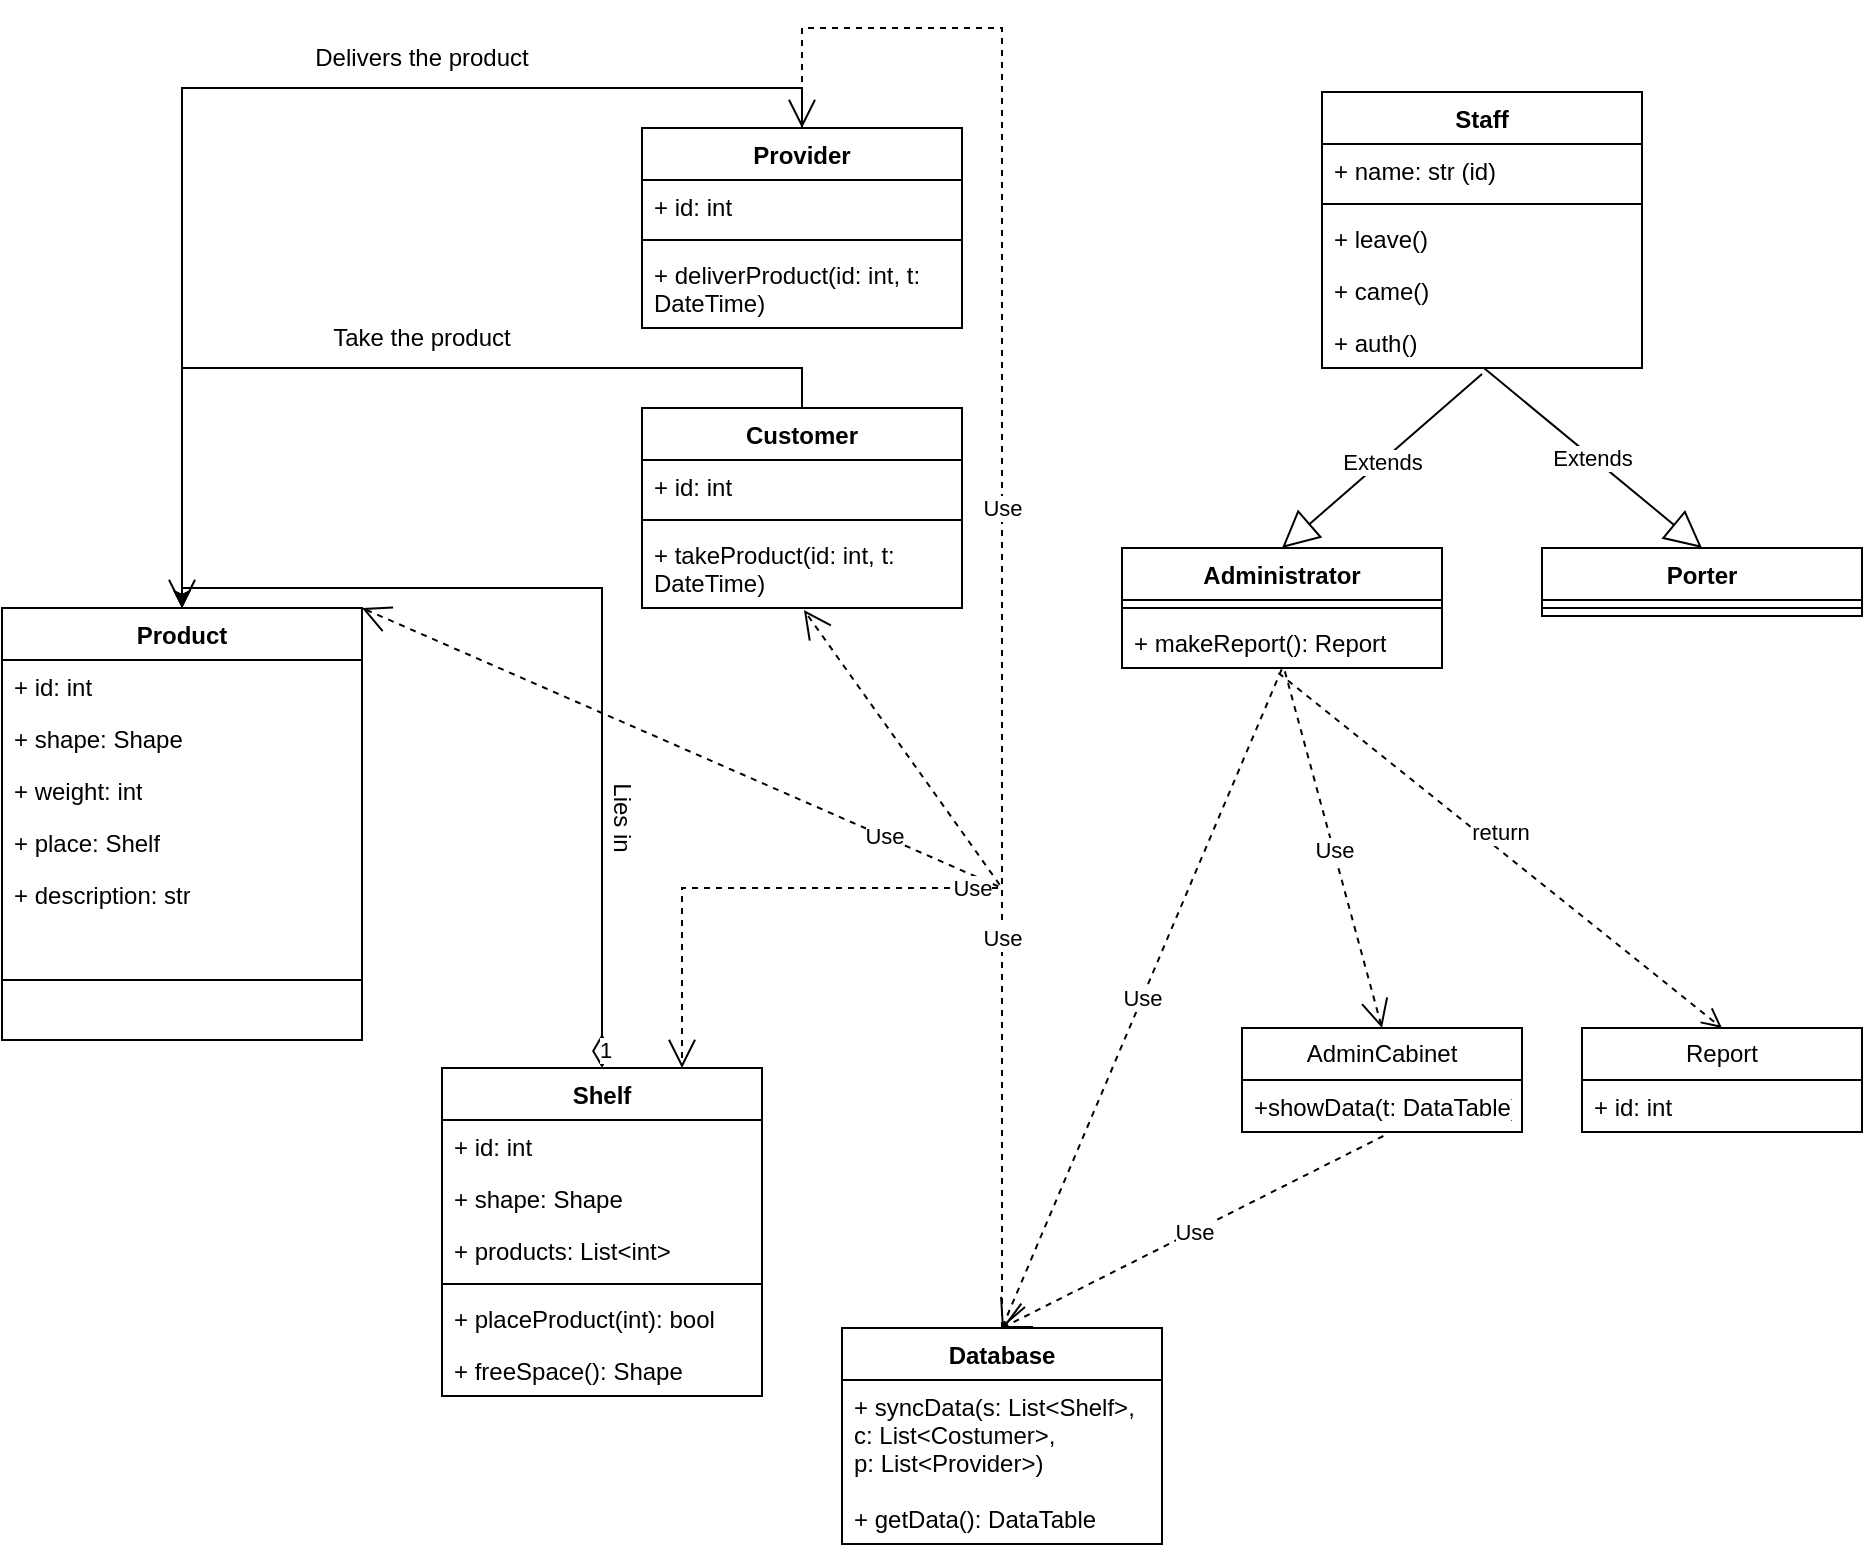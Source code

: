 <mxfile>
    <diagram name="Page-1" id="e7e014a7-5840-1c2e-5031-d8a46d1fe8dd">
        <mxGraphModel dx="1066" dy="1430" grid="1" gridSize="10" guides="1" tooltips="1" connect="1" arrows="1" fold="1" page="1" pageScale="1" pageWidth="1169" pageHeight="826" background="none" math="0" shadow="0">
            <root>
                <mxCell id="0"/>
                <mxCell id="1" parent="0"/>
                <mxCell id="RKesw_0HOzha-FveR5lW-41" value="Product" style="swimlane;fontStyle=1;align=center;verticalAlign=top;childLayout=stackLayout;horizontal=1;startSize=26;horizontalStack=0;resizeParent=1;resizeParentMax=0;resizeLast=0;collapsible=1;marginBottom=0;whiteSpace=wrap;html=1;" parent="1" vertex="1">
                    <mxGeometry x="200" y="300" width="180" height="216" as="geometry"/>
                </mxCell>
                <mxCell id="RKesw_0HOzha-FveR5lW-48" value="+ id: int" style="text;strokeColor=none;fillColor=none;align=left;verticalAlign=top;spacingLeft=4;spacingRight=4;overflow=hidden;rotatable=0;points=[[0,0.5],[1,0.5]];portConstraint=eastwest;whiteSpace=wrap;html=1;" parent="RKesw_0HOzha-FveR5lW-41" vertex="1">
                    <mxGeometry y="26" width="180" height="26" as="geometry"/>
                </mxCell>
                <mxCell id="RKesw_0HOzha-FveR5lW-49" value="+ shape: Shape" style="text;strokeColor=none;fillColor=none;align=left;verticalAlign=top;spacingLeft=4;spacingRight=4;overflow=hidden;rotatable=0;points=[[0,0.5],[1,0.5]];portConstraint=eastwest;whiteSpace=wrap;html=1;" parent="RKesw_0HOzha-FveR5lW-41" vertex="1">
                    <mxGeometry y="52" width="180" height="26" as="geometry"/>
                </mxCell>
                <mxCell id="RKesw_0HOzha-FveR5lW-50" value="+ weight: int" style="text;strokeColor=none;fillColor=none;align=left;verticalAlign=top;spacingLeft=4;spacingRight=4;overflow=hidden;rotatable=0;points=[[0,0.5],[1,0.5]];portConstraint=eastwest;whiteSpace=wrap;html=1;" parent="RKesw_0HOzha-FveR5lW-41" vertex="1">
                    <mxGeometry y="78" width="180" height="26" as="geometry"/>
                </mxCell>
                <mxCell id="RKesw_0HOzha-FveR5lW-52" value="+ place: Shelf" style="text;strokeColor=none;fillColor=none;align=left;verticalAlign=top;spacingLeft=4;spacingRight=4;overflow=hidden;rotatable=0;points=[[0,0.5],[1,0.5]];portConstraint=eastwest;whiteSpace=wrap;html=1;" parent="RKesw_0HOzha-FveR5lW-41" vertex="1">
                    <mxGeometry y="104" width="180" height="26" as="geometry"/>
                </mxCell>
                <mxCell id="RKesw_0HOzha-FveR5lW-53" value="+ description: str" style="text;strokeColor=none;fillColor=none;align=left;verticalAlign=top;spacingLeft=4;spacingRight=4;overflow=hidden;rotatable=0;points=[[0,0.5],[1,0.5]];portConstraint=eastwest;whiteSpace=wrap;html=1;" parent="RKesw_0HOzha-FveR5lW-41" vertex="1">
                    <mxGeometry y="130" width="180" height="26" as="geometry"/>
                </mxCell>
                <mxCell id="RKesw_0HOzha-FveR5lW-43" value="" style="line;strokeWidth=1;fillColor=none;align=left;verticalAlign=middle;spacingTop=-1;spacingLeft=3;spacingRight=3;rotatable=0;labelPosition=right;points=[];portConstraint=eastwest;strokeColor=inherit;" parent="RKesw_0HOzha-FveR5lW-41" vertex="1">
                    <mxGeometry y="156" width="180" height="60" as="geometry"/>
                </mxCell>
                <mxCell id="RKesw_0HOzha-FveR5lW-59" value="Shelf" style="swimlane;fontStyle=1;align=center;verticalAlign=top;childLayout=stackLayout;horizontal=1;startSize=26;horizontalStack=0;resizeParent=1;resizeParentMax=0;resizeLast=0;collapsible=1;marginBottom=0;whiteSpace=wrap;html=1;" parent="1" vertex="1">
                    <mxGeometry x="420" y="530" width="160" height="164" as="geometry"/>
                </mxCell>
                <mxCell id="RKesw_0HOzha-FveR5lW-60" value="+ id: int" style="text;strokeColor=none;fillColor=none;align=left;verticalAlign=top;spacingLeft=4;spacingRight=4;overflow=hidden;rotatable=0;points=[[0,0.5],[1,0.5]];portConstraint=eastwest;whiteSpace=wrap;html=1;" parent="RKesw_0HOzha-FveR5lW-59" vertex="1">
                    <mxGeometry y="26" width="160" height="26" as="geometry"/>
                </mxCell>
                <mxCell id="RKesw_0HOzha-FveR5lW-63" value="+ shape: Shape" style="text;strokeColor=none;fillColor=none;align=left;verticalAlign=top;spacingLeft=4;spacingRight=4;overflow=hidden;rotatable=0;points=[[0,0.5],[1,0.5]];portConstraint=eastwest;whiteSpace=wrap;html=1;" parent="RKesw_0HOzha-FveR5lW-59" vertex="1">
                    <mxGeometry y="52" width="160" height="26" as="geometry"/>
                </mxCell>
                <mxCell id="RKesw_0HOzha-FveR5lW-65" value="+ products: List&amp;lt;int&amp;gt;" style="text;strokeColor=none;fillColor=none;align=left;verticalAlign=top;spacingLeft=4;spacingRight=4;overflow=hidden;rotatable=0;points=[[0,0.5],[1,0.5]];portConstraint=eastwest;whiteSpace=wrap;html=1;" parent="RKesw_0HOzha-FveR5lW-59" vertex="1">
                    <mxGeometry y="78" width="160" height="26" as="geometry"/>
                </mxCell>
                <mxCell id="RKesw_0HOzha-FveR5lW-61" value="" style="line;strokeWidth=1;fillColor=none;align=left;verticalAlign=middle;spacingTop=-1;spacingLeft=3;spacingRight=3;rotatable=0;labelPosition=right;points=[];portConstraint=eastwest;strokeColor=inherit;" parent="RKesw_0HOzha-FveR5lW-59" vertex="1">
                    <mxGeometry y="104" width="160" height="8" as="geometry"/>
                </mxCell>
                <mxCell id="RKesw_0HOzha-FveR5lW-62" value="&lt;div&gt;+ placeProduct(int): bool&lt;/div&gt;&lt;div&gt;&lt;br&gt;&lt;/div&gt;" style="text;strokeColor=none;fillColor=none;align=left;verticalAlign=top;spacingLeft=4;spacingRight=4;overflow=hidden;rotatable=0;points=[[0,0.5],[1,0.5]];portConstraint=eastwest;whiteSpace=wrap;html=1;" parent="RKesw_0HOzha-FveR5lW-59" vertex="1">
                    <mxGeometry y="112" width="160" height="26" as="geometry"/>
                </mxCell>
                <mxCell id="RKesw_0HOzha-FveR5lW-64" value="+ freeSpace(): Shape" style="text;strokeColor=none;fillColor=none;align=left;verticalAlign=top;spacingLeft=4;spacingRight=4;overflow=hidden;rotatable=0;points=[[0,0.5],[1,0.5]];portConstraint=eastwest;whiteSpace=wrap;html=1;" parent="RKesw_0HOzha-FveR5lW-59" vertex="1">
                    <mxGeometry y="138" width="160" height="26" as="geometry"/>
                </mxCell>
                <mxCell id="RKesw_0HOzha-FveR5lW-101" style="edgeStyle=orthogonalEdgeStyle;rounded=0;orthogonalLoop=1;jettySize=auto;html=1;exitX=0.5;exitY=0;exitDx=0;exitDy=0;entryX=0.5;entryY=0;entryDx=0;entryDy=0;" parent="1" source="RKesw_0HOzha-FveR5lW-70" target="RKesw_0HOzha-FveR5lW-41" edge="1">
                    <mxGeometry relative="1" as="geometry"/>
                </mxCell>
                <mxCell id="RKesw_0HOzha-FveR5lW-70" value="Provider" style="swimlane;fontStyle=1;align=center;verticalAlign=top;childLayout=stackLayout;horizontal=1;startSize=26;horizontalStack=0;resizeParent=1;resizeParentMax=0;resizeLast=0;collapsible=1;marginBottom=0;whiteSpace=wrap;html=1;" parent="1" vertex="1">
                    <mxGeometry x="520" y="60" width="160" height="100" as="geometry"/>
                </mxCell>
                <mxCell id="RKesw_0HOzha-FveR5lW-71" value="+ id: int" style="text;strokeColor=none;fillColor=none;align=left;verticalAlign=top;spacingLeft=4;spacingRight=4;overflow=hidden;rotatable=0;points=[[0,0.5],[1,0.5]];portConstraint=eastwest;whiteSpace=wrap;html=1;" parent="RKesw_0HOzha-FveR5lW-70" vertex="1">
                    <mxGeometry y="26" width="160" height="26" as="geometry"/>
                </mxCell>
                <mxCell id="RKesw_0HOzha-FveR5lW-72" value="" style="line;strokeWidth=1;fillColor=none;align=left;verticalAlign=middle;spacingTop=-1;spacingLeft=3;spacingRight=3;rotatable=0;labelPosition=right;points=[];portConstraint=eastwest;strokeColor=inherit;" parent="RKesw_0HOzha-FveR5lW-70" vertex="1">
                    <mxGeometry y="52" width="160" height="8" as="geometry"/>
                </mxCell>
                <mxCell id="RKesw_0HOzha-FveR5lW-73" value="+ deliverProduct(id: int, t: DateTime)" style="text;strokeColor=none;fillColor=none;align=left;verticalAlign=top;spacingLeft=4;spacingRight=4;overflow=hidden;rotatable=0;points=[[0,0.5],[1,0.5]];portConstraint=eastwest;whiteSpace=wrap;html=1;" parent="RKesw_0HOzha-FveR5lW-70" vertex="1">
                    <mxGeometry y="60" width="160" height="40" as="geometry"/>
                </mxCell>
                <mxCell id="RKesw_0HOzha-FveR5lW-76" value="Delivers the product" style="text;html=1;align=center;verticalAlign=middle;whiteSpace=wrap;rounded=0;" parent="1" vertex="1">
                    <mxGeometry x="350" y="10" width="120" height="30" as="geometry"/>
                </mxCell>
                <mxCell id="RKesw_0HOzha-FveR5lW-105" style="edgeStyle=orthogonalEdgeStyle;rounded=0;orthogonalLoop=1;jettySize=auto;html=1;exitX=0.5;exitY=0;exitDx=0;exitDy=0;entryX=0.5;entryY=0;entryDx=0;entryDy=0;" parent="1" source="RKesw_0HOzha-FveR5lW-77" target="RKesw_0HOzha-FveR5lW-41" edge="1">
                    <mxGeometry relative="1" as="geometry"/>
                </mxCell>
                <mxCell id="RKesw_0HOzha-FveR5lW-77" value="Customer&lt;div&gt;&lt;br&gt;&lt;/div&gt;" style="swimlane;fontStyle=1;align=center;verticalAlign=top;childLayout=stackLayout;horizontal=1;startSize=26;horizontalStack=0;resizeParent=1;resizeParentMax=0;resizeLast=0;collapsible=1;marginBottom=0;whiteSpace=wrap;html=1;" parent="1" vertex="1">
                    <mxGeometry x="520" y="200" width="160" height="100" as="geometry"/>
                </mxCell>
                <mxCell id="RKesw_0HOzha-FveR5lW-78" value="+ id: int" style="text;strokeColor=none;fillColor=none;align=left;verticalAlign=top;spacingLeft=4;spacingRight=4;overflow=hidden;rotatable=0;points=[[0,0.5],[1,0.5]];portConstraint=eastwest;whiteSpace=wrap;html=1;" parent="RKesw_0HOzha-FveR5lW-77" vertex="1">
                    <mxGeometry y="26" width="160" height="26" as="geometry"/>
                </mxCell>
                <mxCell id="RKesw_0HOzha-FveR5lW-79" value="" style="line;strokeWidth=1;fillColor=none;align=left;verticalAlign=middle;spacingTop=-1;spacingLeft=3;spacingRight=3;rotatable=0;labelPosition=right;points=[];portConstraint=eastwest;strokeColor=inherit;" parent="RKesw_0HOzha-FveR5lW-77" vertex="1">
                    <mxGeometry y="52" width="160" height="8" as="geometry"/>
                </mxCell>
                <mxCell id="RKesw_0HOzha-FveR5lW-80" value="+ takeProduct(id: int, t: DateTime)" style="text;strokeColor=none;fillColor=none;align=left;verticalAlign=top;spacingLeft=4;spacingRight=4;overflow=hidden;rotatable=0;points=[[0,0.5],[1,0.5]];portConstraint=eastwest;whiteSpace=wrap;html=1;" parent="RKesw_0HOzha-FveR5lW-77" vertex="1">
                    <mxGeometry y="60" width="160" height="40" as="geometry"/>
                </mxCell>
                <mxCell id="RKesw_0HOzha-FveR5lW-82" value="Take the product" style="text;html=1;align=center;verticalAlign=middle;whiteSpace=wrap;rounded=0;" parent="1" vertex="1">
                    <mxGeometry x="350" y="150" width="120" height="30" as="geometry"/>
                </mxCell>
                <mxCell id="RKesw_0HOzha-FveR5lW-83" value="Staff" style="swimlane;fontStyle=1;align=center;verticalAlign=top;childLayout=stackLayout;horizontal=1;startSize=26;horizontalStack=0;resizeParent=1;resizeParentMax=0;resizeLast=0;collapsible=1;marginBottom=0;whiteSpace=wrap;html=1;" parent="1" vertex="1">
                    <mxGeometry x="860" y="42" width="160" height="138" as="geometry"/>
                </mxCell>
                <mxCell id="RKesw_0HOzha-FveR5lW-84" value="+ name: str (id)" style="text;strokeColor=none;fillColor=none;align=left;verticalAlign=top;spacingLeft=4;spacingRight=4;overflow=hidden;rotatable=0;points=[[0,0.5],[1,0.5]];portConstraint=eastwest;whiteSpace=wrap;html=1;" parent="RKesw_0HOzha-FveR5lW-83" vertex="1">
                    <mxGeometry y="26" width="160" height="26" as="geometry"/>
                </mxCell>
                <mxCell id="RKesw_0HOzha-FveR5lW-85" value="" style="line;strokeWidth=1;fillColor=none;align=left;verticalAlign=middle;spacingTop=-1;spacingLeft=3;spacingRight=3;rotatable=0;labelPosition=right;points=[];portConstraint=eastwest;strokeColor=inherit;" parent="RKesw_0HOzha-FveR5lW-83" vertex="1">
                    <mxGeometry y="52" width="160" height="8" as="geometry"/>
                </mxCell>
                <mxCell id="RKesw_0HOzha-FveR5lW-87" value="+ leave()" style="text;strokeColor=none;fillColor=none;align=left;verticalAlign=top;spacingLeft=4;spacingRight=4;overflow=hidden;rotatable=0;points=[[0,0.5],[1,0.5]];portConstraint=eastwest;whiteSpace=wrap;html=1;" parent="RKesw_0HOzha-FveR5lW-83" vertex="1">
                    <mxGeometry y="60" width="160" height="26" as="geometry"/>
                </mxCell>
                <mxCell id="RKesw_0HOzha-FveR5lW-86" value="+ came()" style="text;strokeColor=none;fillColor=none;align=left;verticalAlign=top;spacingLeft=4;spacingRight=4;overflow=hidden;rotatable=0;points=[[0,0.5],[1,0.5]];portConstraint=eastwest;whiteSpace=wrap;html=1;" parent="RKesw_0HOzha-FveR5lW-83" vertex="1">
                    <mxGeometry y="86" width="160" height="26" as="geometry"/>
                </mxCell>
                <mxCell id="RKesw_0HOzha-FveR5lW-120" value="+ auth()" style="text;strokeColor=none;fillColor=none;align=left;verticalAlign=top;spacingLeft=4;spacingRight=4;overflow=hidden;rotatable=0;points=[[0,0.5],[1,0.5]];portConstraint=eastwest;whiteSpace=wrap;html=1;" parent="RKesw_0HOzha-FveR5lW-83" vertex="1">
                    <mxGeometry y="112" width="160" height="26" as="geometry"/>
                </mxCell>
                <mxCell id="RKesw_0HOzha-FveR5lW-92" value="Porter" style="swimlane;fontStyle=1;align=center;verticalAlign=top;childLayout=stackLayout;horizontal=1;startSize=26;horizontalStack=0;resizeParent=1;resizeParentMax=0;resizeLast=0;collapsible=1;marginBottom=0;whiteSpace=wrap;html=1;" parent="1" vertex="1">
                    <mxGeometry x="970" y="270" width="160" height="34" as="geometry"/>
                </mxCell>
                <mxCell id="RKesw_0HOzha-FveR5lW-94" value="" style="line;strokeWidth=1;fillColor=none;align=left;verticalAlign=middle;spacingTop=-1;spacingLeft=3;spacingRight=3;rotatable=0;labelPosition=right;points=[];portConstraint=eastwest;strokeColor=inherit;" parent="RKesw_0HOzha-FveR5lW-92" vertex="1">
                    <mxGeometry y="26" width="160" height="8" as="geometry"/>
                </mxCell>
                <mxCell id="RKesw_0HOzha-FveR5lW-111" value="1" style="endArrow=open;html=1;endSize=12;startArrow=diamondThin;startSize=14;startFill=0;edgeStyle=orthogonalEdgeStyle;align=left;verticalAlign=bottom;rounded=0;entryX=0.5;entryY=0;entryDx=0;entryDy=0;exitX=0.5;exitY=0;exitDx=0;exitDy=0;" parent="1" source="RKesw_0HOzha-FveR5lW-59" target="RKesw_0HOzha-FveR5lW-41" edge="1">
                    <mxGeometry x="-1" y="3" relative="1" as="geometry">
                        <mxPoint x="830" y="480" as="sourcePoint"/>
                        <mxPoint x="440" y="450" as="targetPoint"/>
                    </mxGeometry>
                </mxCell>
                <mxCell id="RKesw_0HOzha-FveR5lW-112" value="Lies in" style="text;html=1;align=center;verticalAlign=middle;whiteSpace=wrap;rounded=0;rotation=90;" parent="1" vertex="1">
                    <mxGeometry x="480" y="390" width="60" height="30" as="geometry"/>
                </mxCell>
                <mxCell id="RKesw_0HOzha-FveR5lW-115" value="Administrator" style="swimlane;fontStyle=1;align=center;verticalAlign=top;childLayout=stackLayout;horizontal=1;startSize=26;horizontalStack=0;resizeParent=1;resizeParentMax=0;resizeLast=0;collapsible=1;marginBottom=0;whiteSpace=wrap;html=1;" parent="1" vertex="1">
                    <mxGeometry x="760" y="270" width="160" height="60" as="geometry"/>
                </mxCell>
                <mxCell id="RKesw_0HOzha-FveR5lW-117" value="" style="line;strokeWidth=1;fillColor=none;align=left;verticalAlign=middle;spacingTop=-1;spacingLeft=3;spacingRight=3;rotatable=0;labelPosition=right;points=[];portConstraint=eastwest;strokeColor=inherit;" parent="RKesw_0HOzha-FveR5lW-115" vertex="1">
                    <mxGeometry y="26" width="160" height="8" as="geometry"/>
                </mxCell>
                <mxCell id="RKesw_0HOzha-FveR5lW-118" value="+ makeReport(): Report" style="text;strokeColor=none;fillColor=none;align=left;verticalAlign=top;spacingLeft=4;spacingRight=4;overflow=hidden;rotatable=0;points=[[0,0.5],[1,0.5]];portConstraint=eastwest;whiteSpace=wrap;html=1;" parent="RKesw_0HOzha-FveR5lW-115" vertex="1">
                    <mxGeometry y="34" width="160" height="26" as="geometry"/>
                </mxCell>
                <mxCell id="RKesw_0HOzha-FveR5lW-121" value="AdminCabinet" style="swimlane;fontStyle=0;childLayout=stackLayout;horizontal=1;startSize=26;fillColor=none;horizontalStack=0;resizeParent=1;resizeParentMax=0;resizeLast=0;collapsible=1;marginBottom=0;whiteSpace=wrap;html=1;" parent="1" vertex="1">
                    <mxGeometry x="820" y="510" width="140" height="52" as="geometry"/>
                </mxCell>
                <mxCell id="6" value="+showData(t: DataTable)" style="text;strokeColor=none;fillColor=none;align=left;verticalAlign=top;spacingLeft=4;spacingRight=4;overflow=hidden;rotatable=0;points=[[0,0.5],[1,0.5]];portConstraint=eastwest;" vertex="1" parent="RKesw_0HOzha-FveR5lW-121">
                    <mxGeometry y="26" width="140" height="26" as="geometry"/>
                </mxCell>
                <mxCell id="RKesw_0HOzha-FveR5lW-132" value="Report" style="swimlane;fontStyle=0;childLayout=stackLayout;horizontal=1;startSize=26;fillColor=none;horizontalStack=0;resizeParent=1;resizeParentMax=0;resizeLast=0;collapsible=1;marginBottom=0;whiteSpace=wrap;html=1;" parent="1" vertex="1">
                    <mxGeometry x="990" y="510" width="140" height="52" as="geometry"/>
                </mxCell>
                <mxCell id="RKesw_0HOzha-FveR5lW-133" value="+ id: int" style="text;strokeColor=none;fillColor=none;align=left;verticalAlign=top;spacingLeft=4;spacingRight=4;overflow=hidden;rotatable=0;points=[[0,0.5],[1,0.5]];portConstraint=eastwest;whiteSpace=wrap;html=1;" parent="RKesw_0HOzha-FveR5lW-132" vertex="1">
                    <mxGeometry y="26" width="140" height="26" as="geometry"/>
                </mxCell>
                <mxCell id="RKesw_0HOzha-FveR5lW-136" value="return" style="html=1;verticalAlign=bottom;endArrow=open;dashed=1;endSize=8;curved=0;rounded=0;exitX=0.489;exitY=1.097;exitDx=0;exitDy=0;entryX=0.5;entryY=0;entryDx=0;entryDy=0;exitPerimeter=0;" parent="1" source="RKesw_0HOzha-FveR5lW-118" target="RKesw_0HOzha-FveR5lW-132" edge="1">
                    <mxGeometry relative="1" as="geometry">
                        <mxPoint x="770" y="370" as="sourcePoint"/>
                        <mxPoint x="690" y="370" as="targetPoint"/>
                    </mxGeometry>
                </mxCell>
                <mxCell id="RKesw_0HOzha-FveR5lW-141" value="Database" style="swimlane;fontStyle=1;align=center;verticalAlign=top;childLayout=stackLayout;horizontal=1;startSize=26;horizontalStack=0;resizeParent=1;resizeParentMax=0;resizeLast=0;collapsible=1;marginBottom=0;whiteSpace=wrap;html=1;" parent="1" vertex="1">
                    <mxGeometry x="620" y="660" width="160" height="108" as="geometry"/>
                </mxCell>
                <mxCell id="3" value="+ syncData(s: List&lt;Shelf&gt;, &#10;c: List&lt;Costumer&gt;, &#10;p: List&lt;Provider&gt;)" style="text;strokeColor=none;fillColor=none;align=left;verticalAlign=top;spacingLeft=4;spacingRight=4;overflow=hidden;rotatable=0;points=[[0,0.5],[1,0.5]];portConstraint=eastwest;" vertex="1" parent="RKesw_0HOzha-FveR5lW-141">
                    <mxGeometry y="26" width="160" height="56" as="geometry"/>
                </mxCell>
                <mxCell id="5" value="+ getData(): DataTable" style="text;strokeColor=none;fillColor=none;align=left;verticalAlign=top;spacingLeft=4;spacingRight=4;overflow=hidden;rotatable=0;points=[[0,0.5],[1,0.5]];portConstraint=eastwest;" vertex="1" parent="RKesw_0HOzha-FveR5lW-141">
                    <mxGeometry y="82" width="160" height="26" as="geometry"/>
                </mxCell>
                <mxCell id="RKesw_0HOzha-FveR5lW-148" value="Extends" style="endArrow=block;endSize=16;endFill=0;html=1;rounded=0;exitX=0.506;exitY=1;exitDx=0;exitDy=0;entryX=0.5;entryY=0;entryDx=0;entryDy=0;exitPerimeter=0;" parent="1" source="RKesw_0HOzha-FveR5lW-120" target="RKesw_0HOzha-FveR5lW-92" edge="1">
                    <mxGeometry width="160" relative="1" as="geometry">
                        <mxPoint x="650" y="370" as="sourcePoint"/>
                        <mxPoint x="810" y="370" as="targetPoint"/>
                    </mxGeometry>
                </mxCell>
                <mxCell id="RKesw_0HOzha-FveR5lW-149" value="Extends" style="endArrow=block;endSize=16;endFill=0;html=1;rounded=0;exitX=0.5;exitY=1.115;exitDx=0;exitDy=0;exitPerimeter=0;entryX=0.5;entryY=0;entryDx=0;entryDy=0;" parent="1" source="RKesw_0HOzha-FveR5lW-120" target="RKesw_0HOzha-FveR5lW-115" edge="1">
                    <mxGeometry width="160" relative="1" as="geometry">
                        <mxPoint x="650" y="360" as="sourcePoint"/>
                        <mxPoint x="810" y="360" as="targetPoint"/>
                    </mxGeometry>
                </mxCell>
                <mxCell id="RKesw_0HOzha-FveR5lW-150" value="Use" style="endArrow=open;endSize=12;dashed=1;html=1;rounded=0;entryX=1;entryY=0;entryDx=0;entryDy=0;" parent="1" target="RKesw_0HOzha-FveR5lW-41" edge="1">
                    <mxGeometry width="160" relative="1" as="geometry">
                        <mxPoint x="700" y="660" as="sourcePoint"/>
                        <mxPoint x="430" y="400" as="targetPoint"/>
                        <Array as="points">
                            <mxPoint x="700" y="540"/>
                            <mxPoint x="700" y="440"/>
                        </Array>
                    </mxGeometry>
                </mxCell>
                <mxCell id="RKesw_0HOzha-FveR5lW-151" value="Use" style="endArrow=open;endSize=12;dashed=1;html=1;rounded=0;entryX=0.75;entryY=0;entryDx=0;entryDy=0;" parent="1" target="RKesw_0HOzha-FveR5lW-59" edge="1">
                    <mxGeometry width="160" relative="1" as="geometry">
                        <mxPoint x="700" y="660" as="sourcePoint"/>
                        <mxPoint x="500" y="530" as="targetPoint"/>
                        <Array as="points">
                            <mxPoint x="700" y="440"/>
                            <mxPoint x="540" y="440"/>
                        </Array>
                    </mxGeometry>
                </mxCell>
                <mxCell id="RKesw_0HOzha-FveR5lW-152" value="Use" style="endArrow=open;endSize=12;dashed=1;html=1;rounded=0;exitX=0.5;exitY=0;exitDx=0;exitDy=0;entryX=0.5;entryY=0;entryDx=0;entryDy=0;" parent="1" source="RKesw_0HOzha-FveR5lW-141" target="RKesw_0HOzha-FveR5lW-70" edge="1">
                    <mxGeometry x="0.026" width="160" relative="1" as="geometry">
                        <mxPoint x="650" y="360" as="sourcePoint"/>
                        <mxPoint x="550" y="10" as="targetPoint"/>
                        <mxPoint as="offset"/>
                        <Array as="points">
                            <mxPoint x="700" y="10"/>
                            <mxPoint x="600" y="10"/>
                        </Array>
                    </mxGeometry>
                </mxCell>
                <mxCell id="RKesw_0HOzha-FveR5lW-153" value="Use" style="endArrow=open;endSize=12;dashed=1;html=1;rounded=0;exitX=0.5;exitY=0;exitDx=0;exitDy=0;entryX=0.506;entryY=1.025;entryDx=0;entryDy=0;entryPerimeter=0;" parent="1" source="RKesw_0HOzha-FveR5lW-141" target="RKesw_0HOzha-FveR5lW-80" edge="1">
                    <mxGeometry width="160" relative="1" as="geometry">
                        <mxPoint x="650" y="360" as="sourcePoint"/>
                        <mxPoint x="810" y="360" as="targetPoint"/>
                        <Array as="points">
                            <mxPoint x="700" y="440"/>
                        </Array>
                    </mxGeometry>
                </mxCell>
                <mxCell id="RKesw_0HOzha-FveR5lW-154" value="Use" style="endArrow=open;endSize=12;dashed=1;html=1;rounded=0;exitX=0.499;exitY=1.026;exitDx=0;exitDy=0;entryX=0.5;entryY=0;entryDx=0;entryDy=0;exitPerimeter=0;" parent="1" source="RKesw_0HOzha-FveR5lW-118" target="RKesw_0HOzha-FveR5lW-141" edge="1">
                    <mxGeometry width="160" relative="1" as="geometry">
                        <mxPoint x="650" y="360" as="sourcePoint"/>
                        <mxPoint x="810" y="360" as="targetPoint"/>
                    </mxGeometry>
                </mxCell>
                <mxCell id="2" value="Use" style="endArrow=open;endSize=12;dashed=1;html=1;exitX=0.509;exitY=1.065;exitDx=0;exitDy=0;exitPerimeter=0;entryX=0.5;entryY=0;entryDx=0;entryDy=0;" edge="1" parent="1" source="RKesw_0HOzha-FveR5lW-118" target="RKesw_0HOzha-FveR5lW-121">
                    <mxGeometry width="160" relative="1" as="geometry">
                        <mxPoint x="750" y="440" as="sourcePoint"/>
                        <mxPoint x="910" y="440" as="targetPoint"/>
                    </mxGeometry>
                </mxCell>
                <mxCell id="7" value="Use" style="endArrow=open;endSize=12;dashed=1;html=1;exitX=0.505;exitY=1.077;exitDx=0;exitDy=0;exitPerimeter=0;" edge="1" parent="1" source="6">
                    <mxGeometry width="160" relative="1" as="geometry">
                        <mxPoint x="650" y="570" as="sourcePoint"/>
                        <mxPoint x="700" y="660" as="targetPoint"/>
                    </mxGeometry>
                </mxCell>
            </root>
        </mxGraphModel>
    </diagram>
</mxfile>